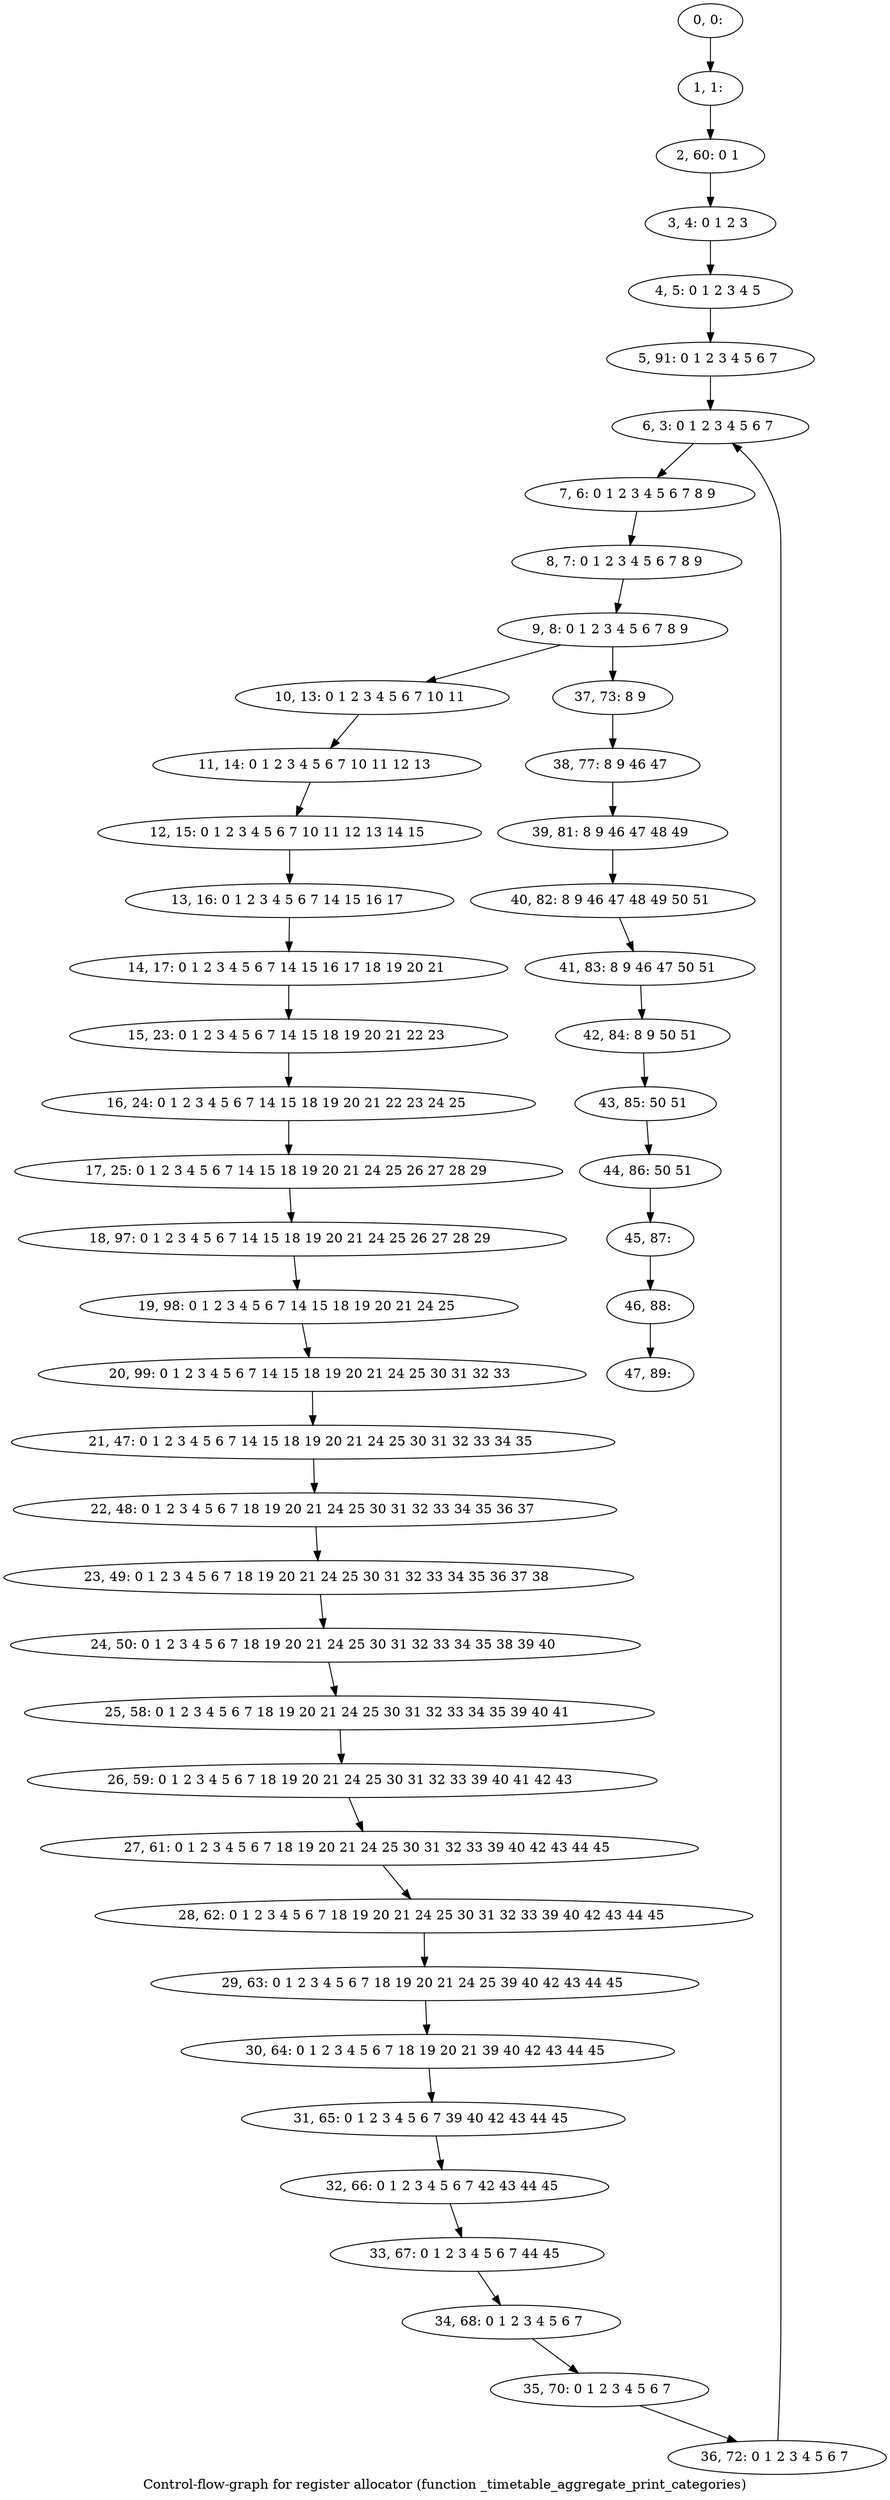 digraph G {
graph [label="Control-flow-graph for register allocator (function _timetable_aggregate_print_categories)"]
0[label="0, 0: "];
1[label="1, 1: "];
2[label="2, 60: 0 1 "];
3[label="3, 4: 0 1 2 3 "];
4[label="4, 5: 0 1 2 3 4 5 "];
5[label="5, 91: 0 1 2 3 4 5 6 7 "];
6[label="6, 3: 0 1 2 3 4 5 6 7 "];
7[label="7, 6: 0 1 2 3 4 5 6 7 8 9 "];
8[label="8, 7: 0 1 2 3 4 5 6 7 8 9 "];
9[label="9, 8: 0 1 2 3 4 5 6 7 8 9 "];
10[label="10, 13: 0 1 2 3 4 5 6 7 10 11 "];
11[label="11, 14: 0 1 2 3 4 5 6 7 10 11 12 13 "];
12[label="12, 15: 0 1 2 3 4 5 6 7 10 11 12 13 14 15 "];
13[label="13, 16: 0 1 2 3 4 5 6 7 14 15 16 17 "];
14[label="14, 17: 0 1 2 3 4 5 6 7 14 15 16 17 18 19 20 21 "];
15[label="15, 23: 0 1 2 3 4 5 6 7 14 15 18 19 20 21 22 23 "];
16[label="16, 24: 0 1 2 3 4 5 6 7 14 15 18 19 20 21 22 23 24 25 "];
17[label="17, 25: 0 1 2 3 4 5 6 7 14 15 18 19 20 21 24 25 26 27 28 29 "];
18[label="18, 97: 0 1 2 3 4 5 6 7 14 15 18 19 20 21 24 25 26 27 28 29 "];
19[label="19, 98: 0 1 2 3 4 5 6 7 14 15 18 19 20 21 24 25 "];
20[label="20, 99: 0 1 2 3 4 5 6 7 14 15 18 19 20 21 24 25 30 31 32 33 "];
21[label="21, 47: 0 1 2 3 4 5 6 7 14 15 18 19 20 21 24 25 30 31 32 33 34 35 "];
22[label="22, 48: 0 1 2 3 4 5 6 7 18 19 20 21 24 25 30 31 32 33 34 35 36 37 "];
23[label="23, 49: 0 1 2 3 4 5 6 7 18 19 20 21 24 25 30 31 32 33 34 35 36 37 38 "];
24[label="24, 50: 0 1 2 3 4 5 6 7 18 19 20 21 24 25 30 31 32 33 34 35 38 39 40 "];
25[label="25, 58: 0 1 2 3 4 5 6 7 18 19 20 21 24 25 30 31 32 33 34 35 39 40 41 "];
26[label="26, 59: 0 1 2 3 4 5 6 7 18 19 20 21 24 25 30 31 32 33 39 40 41 42 43 "];
27[label="27, 61: 0 1 2 3 4 5 6 7 18 19 20 21 24 25 30 31 32 33 39 40 42 43 44 45 "];
28[label="28, 62: 0 1 2 3 4 5 6 7 18 19 20 21 24 25 30 31 32 33 39 40 42 43 44 45 "];
29[label="29, 63: 0 1 2 3 4 5 6 7 18 19 20 21 24 25 39 40 42 43 44 45 "];
30[label="30, 64: 0 1 2 3 4 5 6 7 18 19 20 21 39 40 42 43 44 45 "];
31[label="31, 65: 0 1 2 3 4 5 6 7 39 40 42 43 44 45 "];
32[label="32, 66: 0 1 2 3 4 5 6 7 42 43 44 45 "];
33[label="33, 67: 0 1 2 3 4 5 6 7 44 45 "];
34[label="34, 68: 0 1 2 3 4 5 6 7 "];
35[label="35, 70: 0 1 2 3 4 5 6 7 "];
36[label="36, 72: 0 1 2 3 4 5 6 7 "];
37[label="37, 73: 8 9 "];
38[label="38, 77: 8 9 46 47 "];
39[label="39, 81: 8 9 46 47 48 49 "];
40[label="40, 82: 8 9 46 47 48 49 50 51 "];
41[label="41, 83: 8 9 46 47 50 51 "];
42[label="42, 84: 8 9 50 51 "];
43[label="43, 85: 50 51 "];
44[label="44, 86: 50 51 "];
45[label="45, 87: "];
46[label="46, 88: "];
47[label="47, 89: "];
0->1 ;
1->2 ;
2->3 ;
3->4 ;
4->5 ;
5->6 ;
6->7 ;
7->8 ;
8->9 ;
9->10 ;
9->37 ;
10->11 ;
11->12 ;
12->13 ;
13->14 ;
14->15 ;
15->16 ;
16->17 ;
17->18 ;
18->19 ;
19->20 ;
20->21 ;
21->22 ;
22->23 ;
23->24 ;
24->25 ;
25->26 ;
26->27 ;
27->28 ;
28->29 ;
29->30 ;
30->31 ;
31->32 ;
32->33 ;
33->34 ;
34->35 ;
35->36 ;
36->6 ;
37->38 ;
38->39 ;
39->40 ;
40->41 ;
41->42 ;
42->43 ;
43->44 ;
44->45 ;
45->46 ;
46->47 ;
}
